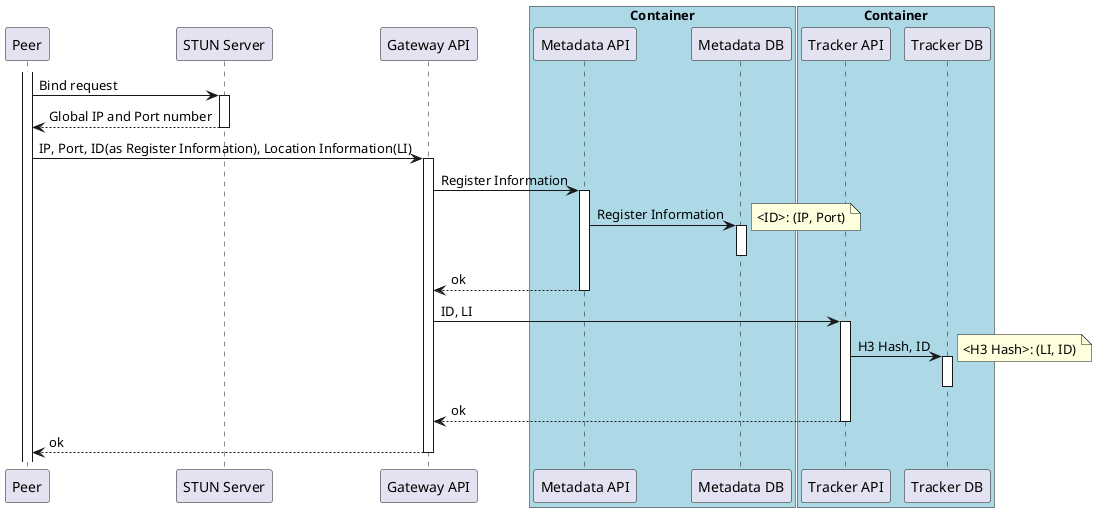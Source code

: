 @startuml 

participant "Peer" as peer
participant "STUN Server" as stun

participant "Gateway API" as gateway

box "Container" #LightBlue
    participant "Metadata API" as metadata
    participant "Metadata DB" as metadb
end box

box "Container" #LightBlue
    participant "Tracker API" as tracker
    participant "Tracker DB" as trackerdb
end box

activate peer
peer -> stun: Bind request
activate stun
stun --> peer: Global IP and Port number
deactivate stun

peer -> gateway: IP, Port, ID(as Register Information), Location Information(LI)
activate gateway
gateway -> metadata: Register Information
activate metadata
metadata -> metadb: Register Information
activate metadb
note right
    <ID>: (IP, Port)
end note
deactivate metadb
metadata --> gateway: ok
deactivate metadata

gateway -> tracker: ID, LI
activate tracker
tracker -> trackerdb: H3 Hash, ID
activate trackerdb
note right
    <H3 Hash>: (LI, ID)
end note
deactivate trackerdb
tracker --> gateway: ok
deactivate tracker
gateway --> peer: ok
deactivate gateway
@enduml
